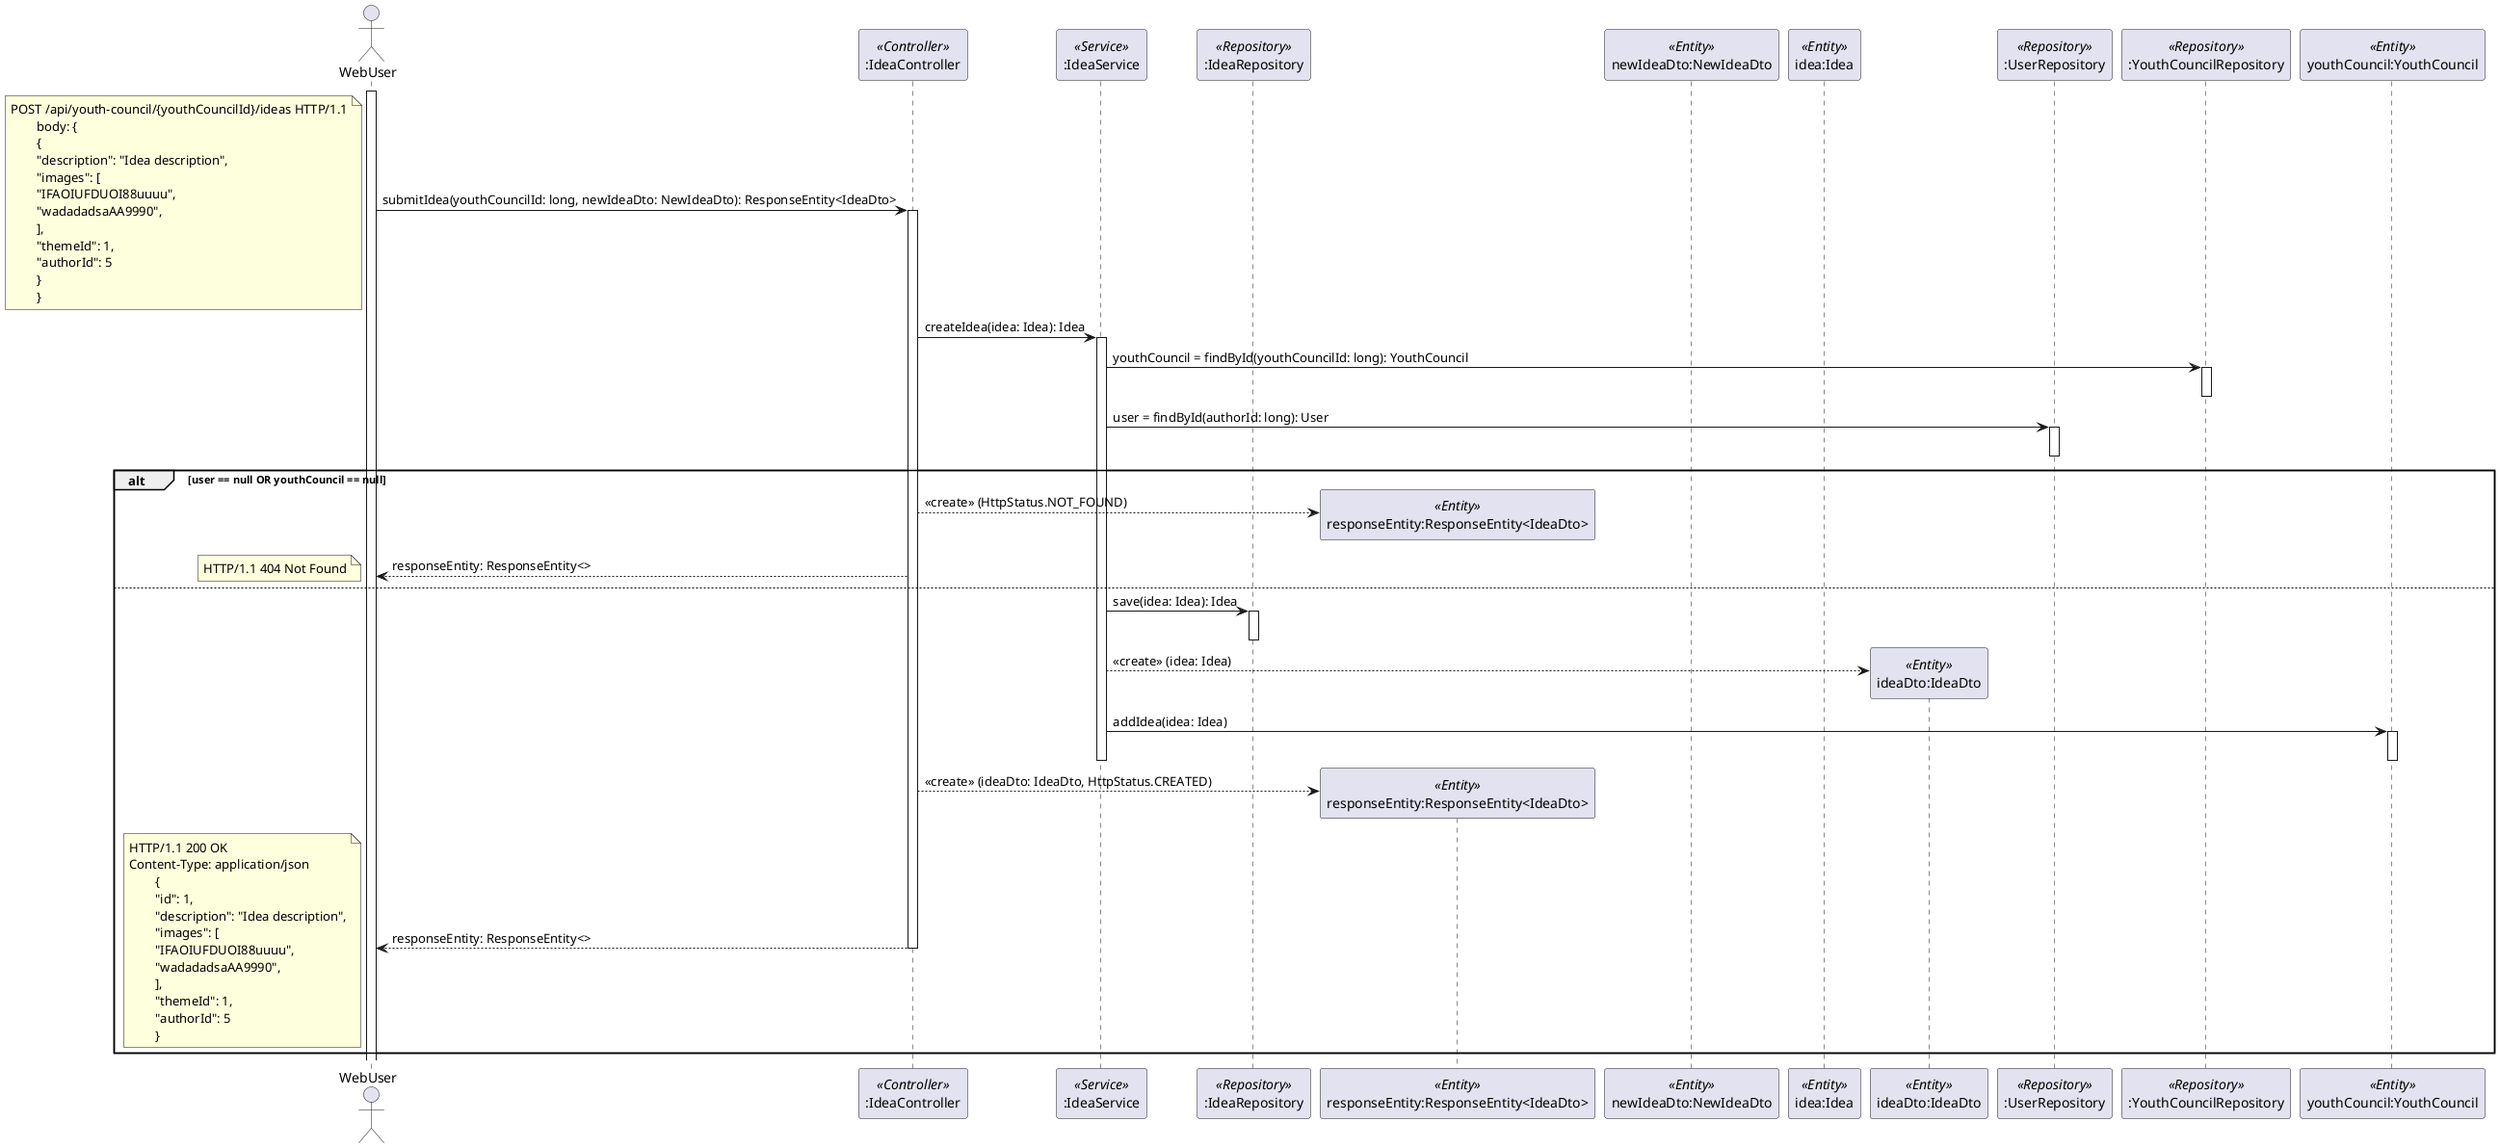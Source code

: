 
@startuml

Actor WebUser
participant ":IdeaController" as IdeaController <<Controller>>
participant ":IdeaService" as IdeaService <<Service>>
participant ":IdeaRepository" as IdeaRepository <<Repository>>
participant "responseEntity:ResponseEntity<IdeaDto>" as ResponseEntity <<Entity>>
participant "newIdeaDto:NewIdeaDto" as NewIdeaDto <<Entity>>
participant "idea:Idea" as Idea <<Entity>>
participant "ideaDto:IdeaDto" as IdeaDto <<Entity>>
participant ":UserRepository" as UserRepository <<Repository>>
participant ":YouthCouncilRepository" as YouthCouncilRepository <<Repository>>
participant "youthCouncil:YouthCouncil" as YouthCouncil <<Entity>>


activate WebUser
WebUser -> IdeaController : submitIdea(youthCouncilId: long, newIdeaDto: NewIdeaDto): ResponseEntity<IdeaDto>
note left
POST /api/youth-council/{youthCouncilId}/ideas HTTP/1.1
        body: {
        {
        "description": "Idea description",
        "images": [
        "IFAOIUFDUOI88uuuu",
        "wadadadsaAA9990",
        ],
        "themeId": 1,
        "authorId": 5
        }
        }
end note
activate IdeaController
IdeaController -> IdeaService : createIdea(idea: Idea): Idea
activate IdeaService
IdeaService -> YouthCouncilRepository : youthCouncil = findById(youthCouncilId: long): YouthCouncil
activate YouthCouncilRepository
deactivate YouthCouncilRepository
IdeaService -> UserRepository : user = findById(authorId: long): User
activate UserRepository
deactivate UserRepository
alt user == null OR youthCouncil == null
create ResponseEntity
IdeaController --> ResponseEntity: <<create>> (HttpStatus.NOT_FOUND)
IdeaController --> WebUser : responseEntity: ResponseEntity<>
note left
HTTP/1.1 404 Not Found
end note
else
IdeaService -> IdeaRepository : save(idea: Idea): Idea
activate IdeaRepository
deactivate IdeaRepository
create IdeaDto
IdeaService --> IdeaDto: <<create>> (idea: Idea)
IdeaService -> YouthCouncil : addIdea(idea: Idea)
activate YouthCouncil
deactivate YouthCouncil
deactivate IdeaService
create ResponseEntity
IdeaController --> ResponseEntity: <<create>> (ideaDto: IdeaDto, HttpStatus.CREATED)
IdeaController --> WebUser : responseEntity: ResponseEntity<>
deactivate IdeaController
note left
HTTP/1.1 200 OK
Content-Type: application/json
        {
        "id": 1,
        "description": "Idea description",
        "images": [
        "IFAOIUFDUOI88uuuu",
        "wadadadsaAA9990",
        ],
        "themeId": 1,
        "authorId": 5
        }
    end note
end

@enduml
